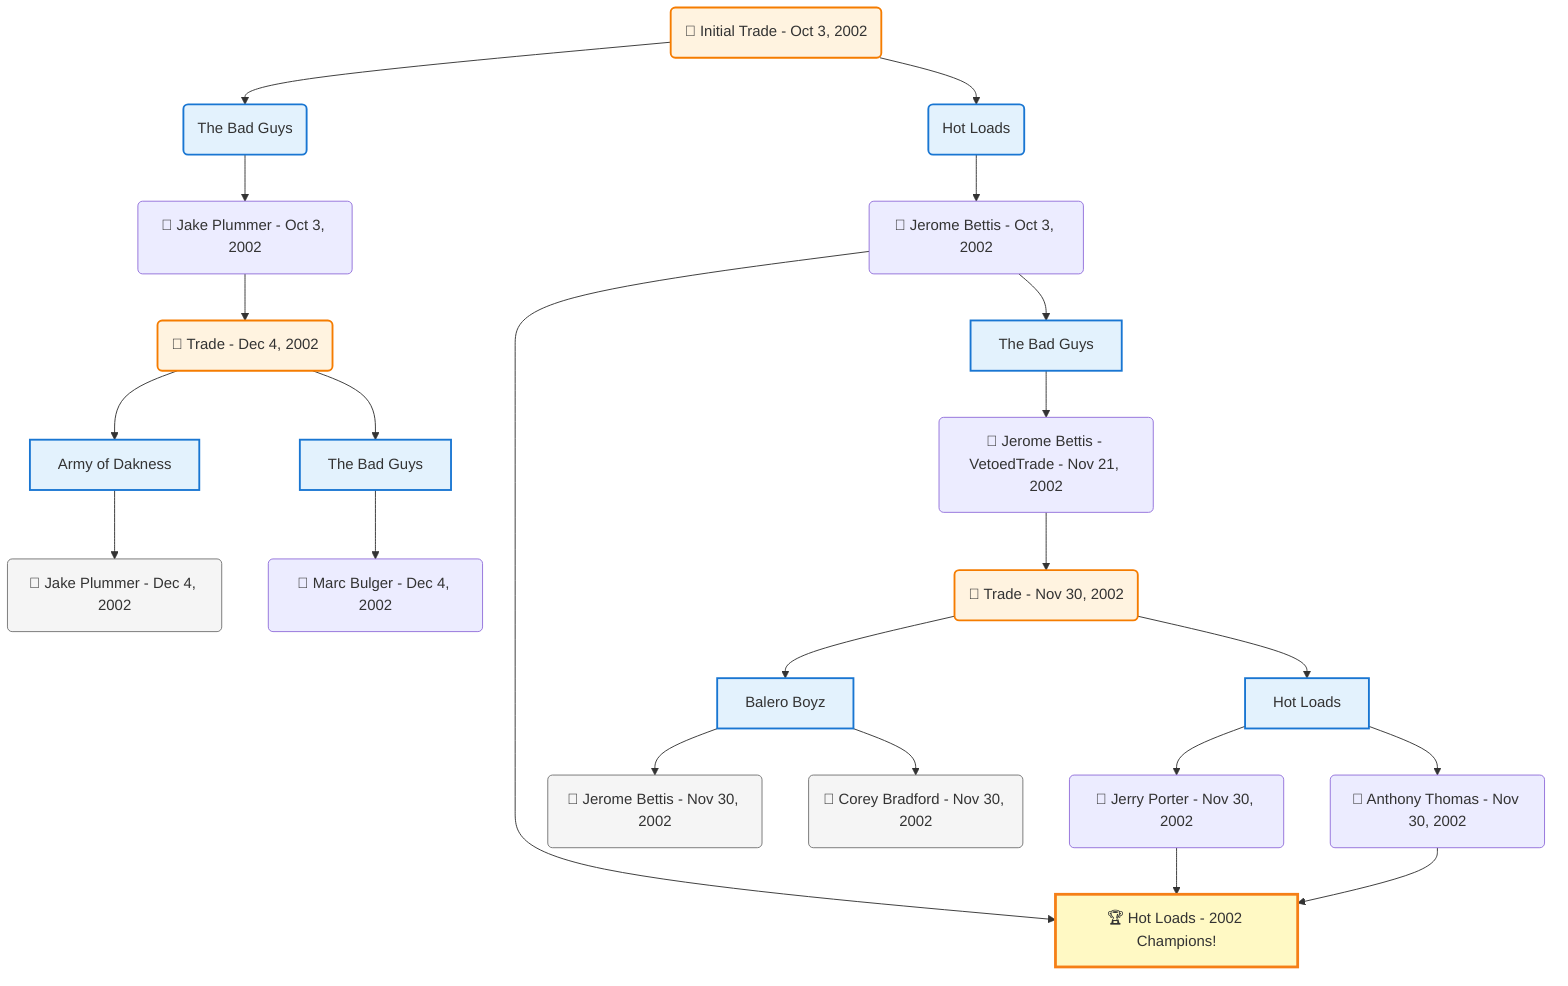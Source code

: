 flowchart TD

    TRADE_MAIN("🔄 Initial Trade - Oct 3, 2002")
    TEAM_1("The Bad Guys")
    TEAM_2("Hot Loads")
    NODE_c6a0188f-b2c8-4a15-8921-6d658a0bdfbd("🔄 Jake Plummer - Oct 3, 2002")
    TRADE_53b84905-2322-4ed4-9aa3-1211b2c4314b_3("🔄 Trade - Dec 4, 2002")
    TEAM_40f7599b-e68f-4bf4-9553-bf7e10924635_4["Army of Dakness"]
    NODE_61a86536-d3a1-4fa7-9def-ec1cc0ac2772("🔄 Jake Plummer - Dec 4, 2002")
    TEAM_b2220d1a-ff75-4622-9757-09978901110f_5["The Bad Guys"]
    NODE_73f4ac3d-3f9b-44ca-9c0e-9cb005ada204("🔄 Marc Bulger - Dec 4, 2002")
    NODE_bda3b0b3-aa19-460b-be86-faf9b35e22b4("🔄 Jerome Bettis - Oct 3, 2002")
    CHAMP_8e9f18ff-62c3-40e8-bb10-32f74cf4ee33_2002["🏆 Hot Loads - 2002 Champions!"]
    TEAM_b2220d1a-ff75-4622-9757-09978901110f_6["The Bad Guys"]
    NODE_bd0b3222-25f1-479c-b366-082b600f45ae("🔹 Jerome Bettis - VetoedTrade - Nov 21, 2002")
    TRADE_d4ec8b82-70ea-4b30-b5da-6e7e2c000b87_7("🔄 Trade - Nov 30, 2002")
    TEAM_2feaf03e-fb22-498e-ac8f-e596b6ba7810_8["Balero Boyz"]
    NODE_5c736b03-68bd-4a61-99ed-04bd2bcc17b0("🔄 Jerome Bettis - Nov 30, 2002")
    NODE_ae2b4661-012f-465a-bdc3-fddd0fade402("🔄 Corey Bradford - Nov 30, 2002")
    TEAM_8e9f18ff-62c3-40e8-bb10-32f74cf4ee33_9["Hot Loads"]
    NODE_cf0c43fd-a12a-43a1-844f-b7f2a6d0f1b7("🔄 Jerry Porter - Nov 30, 2002")
    NODE_789dbe15-a75d-415a-93d3-b9d8b2dc1bf5("🔄 Anthony Thomas - Nov 30, 2002")

    TRADE_MAIN --> TEAM_1
    TRADE_MAIN --> TEAM_2
    TEAM_1 --> NODE_c6a0188f-b2c8-4a15-8921-6d658a0bdfbd
    NODE_c6a0188f-b2c8-4a15-8921-6d658a0bdfbd --> TRADE_53b84905-2322-4ed4-9aa3-1211b2c4314b_3
    TRADE_53b84905-2322-4ed4-9aa3-1211b2c4314b_3 --> TEAM_40f7599b-e68f-4bf4-9553-bf7e10924635_4
    TEAM_40f7599b-e68f-4bf4-9553-bf7e10924635_4 --> NODE_61a86536-d3a1-4fa7-9def-ec1cc0ac2772
    TRADE_53b84905-2322-4ed4-9aa3-1211b2c4314b_3 --> TEAM_b2220d1a-ff75-4622-9757-09978901110f_5
    TEAM_b2220d1a-ff75-4622-9757-09978901110f_5 --> NODE_73f4ac3d-3f9b-44ca-9c0e-9cb005ada204
    TEAM_2 --> NODE_bda3b0b3-aa19-460b-be86-faf9b35e22b4
    NODE_bda3b0b3-aa19-460b-be86-faf9b35e22b4 --> CHAMP_8e9f18ff-62c3-40e8-bb10-32f74cf4ee33_2002
    NODE_bda3b0b3-aa19-460b-be86-faf9b35e22b4 --> TEAM_b2220d1a-ff75-4622-9757-09978901110f_6
    TEAM_b2220d1a-ff75-4622-9757-09978901110f_6 --> NODE_bd0b3222-25f1-479c-b366-082b600f45ae
    NODE_bd0b3222-25f1-479c-b366-082b600f45ae --> TRADE_d4ec8b82-70ea-4b30-b5da-6e7e2c000b87_7
    TRADE_d4ec8b82-70ea-4b30-b5da-6e7e2c000b87_7 --> TEAM_2feaf03e-fb22-498e-ac8f-e596b6ba7810_8
    TEAM_2feaf03e-fb22-498e-ac8f-e596b6ba7810_8 --> NODE_5c736b03-68bd-4a61-99ed-04bd2bcc17b0
    TEAM_2feaf03e-fb22-498e-ac8f-e596b6ba7810_8 --> NODE_ae2b4661-012f-465a-bdc3-fddd0fade402
    TRADE_d4ec8b82-70ea-4b30-b5da-6e7e2c000b87_7 --> TEAM_8e9f18ff-62c3-40e8-bb10-32f74cf4ee33_9
    TEAM_8e9f18ff-62c3-40e8-bb10-32f74cf4ee33_9 --> NODE_cf0c43fd-a12a-43a1-844f-b7f2a6d0f1b7
    NODE_cf0c43fd-a12a-43a1-844f-b7f2a6d0f1b7 --> CHAMP_8e9f18ff-62c3-40e8-bb10-32f74cf4ee33_2002
    TEAM_8e9f18ff-62c3-40e8-bb10-32f74cf4ee33_9 --> NODE_789dbe15-a75d-415a-93d3-b9d8b2dc1bf5
    NODE_789dbe15-a75d-415a-93d3-b9d8b2dc1bf5 --> CHAMP_8e9f18ff-62c3-40e8-bb10-32f74cf4ee33_2002

    %% Node styling
    classDef teamNode fill:#e3f2fd,stroke:#1976d2,stroke-width:2px
    classDef tradeNode fill:#fff3e0,stroke:#f57c00,stroke-width:2px
    classDef playerNode fill:#f3e5f5,stroke:#7b1fa2,stroke-width:1px
    classDef nonRootPlayerNode fill:#f5f5f5,stroke:#757575,stroke-width:1px
    classDef endNode fill:#ffebee,stroke:#c62828,stroke-width:2px
    classDef waiverNode fill:#e8f5e8,stroke:#388e3c,stroke-width:2px
    classDef championshipNode fill:#fff9c4,stroke:#f57f17,stroke-width:3px

    class TEAM_1,TEAM_2,TEAM_40f7599b-e68f-4bf4-9553-bf7e10924635_4,TEAM_b2220d1a-ff75-4622-9757-09978901110f_5,TEAM_b2220d1a-ff75-4622-9757-09978901110f_6,TEAM_2feaf03e-fb22-498e-ac8f-e596b6ba7810_8,TEAM_8e9f18ff-62c3-40e8-bb10-32f74cf4ee33_9 teamNode
    class CHAMP_8e9f18ff-62c3-40e8-bb10-32f74cf4ee33_2002 championshipNode
    class NODE_61a86536-d3a1-4fa7-9def-ec1cc0ac2772,NODE_5c736b03-68bd-4a61-99ed-04bd2bcc17b0,NODE_ae2b4661-012f-465a-bdc3-fddd0fade402 nonRootPlayerNode
    class TRADE_MAIN,TRADE_53b84905-2322-4ed4-9aa3-1211b2c4314b_3,TRADE_d4ec8b82-70ea-4b30-b5da-6e7e2c000b87_7 tradeNode